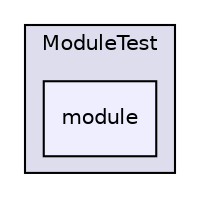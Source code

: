 digraph "libraries/AP_Module/examples/ModuleTest/module" {
  compound=true
  node [ fontsize="10", fontname="Helvetica"];
  edge [ labelfontsize="10", labelfontname="Helvetica"];
  subgraph clusterdir_97fb43a68e081a188ca4bf7128f2e10c {
    graph [ bgcolor="#ddddee", pencolor="black", label="ModuleTest" fontname="Helvetica", fontsize="10", URL="dir_97fb43a68e081a188ca4bf7128f2e10c.html"]
  dir_34b26cb5b81ceee5d67dbd7c9ea17871 [shape=box, label="module", style="filled", fillcolor="#eeeeff", pencolor="black", URL="dir_34b26cb5b81ceee5d67dbd7c9ea17871.html"];
  }
}
